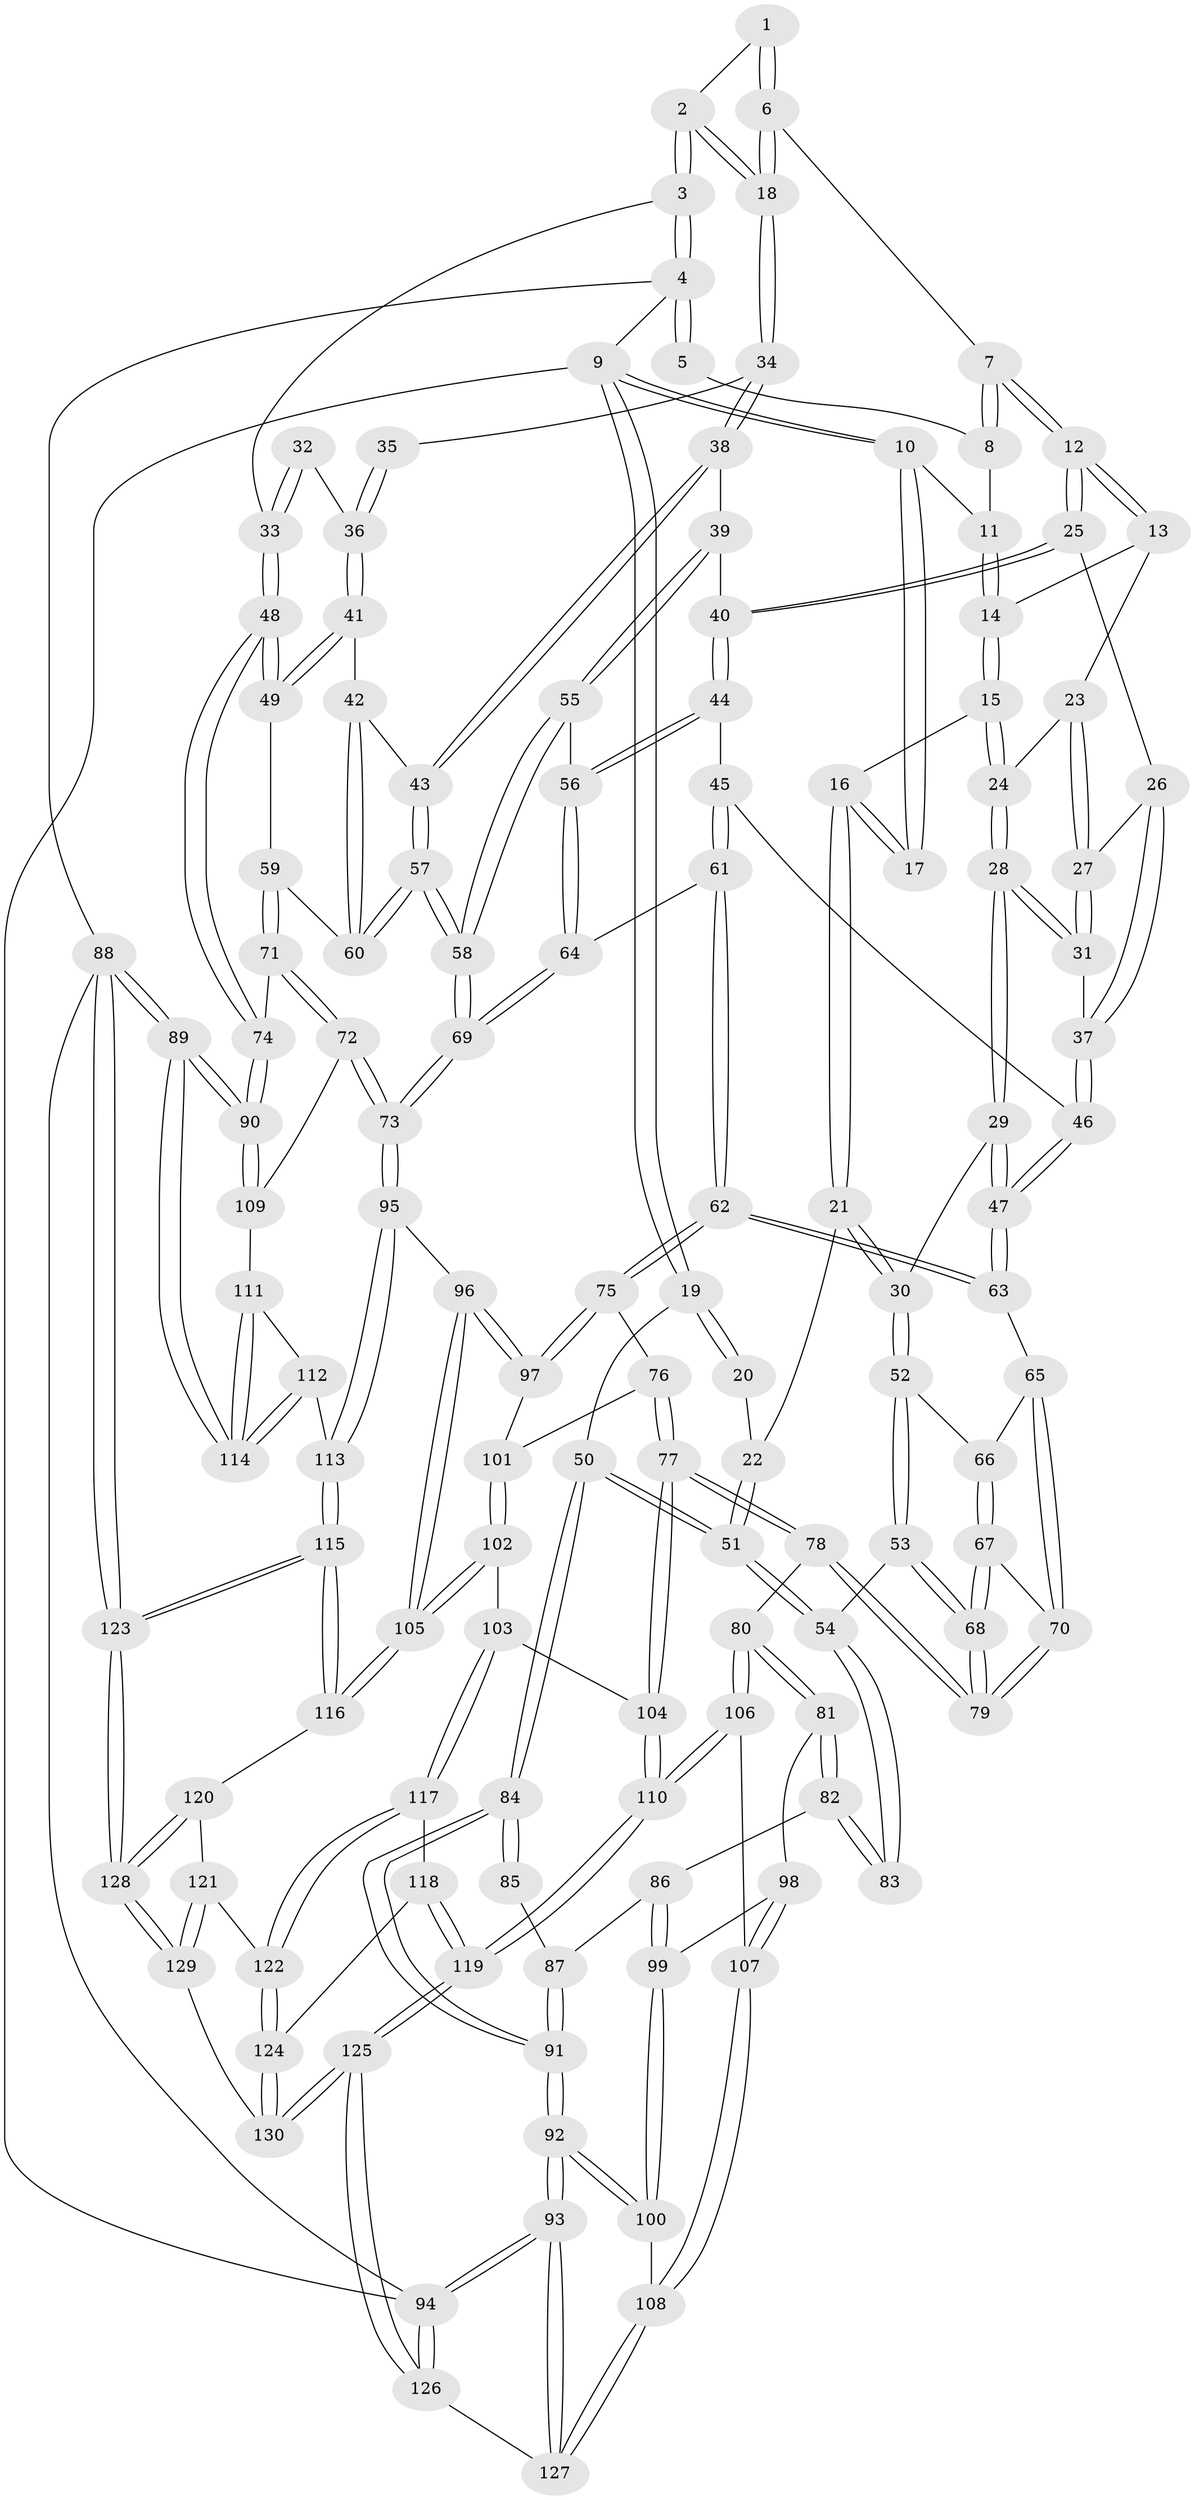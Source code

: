 // Generated by graph-tools (version 1.1) at 2025/03/03/09/25 03:03:14]
// undirected, 130 vertices, 322 edges
graph export_dot {
graph [start="1"]
  node [color=gray90,style=filled];
  1 [pos="+0.7443689866252101+0"];
  2 [pos="+0.8031324834482569+0.07017954160662788"];
  3 [pos="+1+0"];
  4 [pos="+1+0"];
  5 [pos="+0.7244732851906762+0"];
  6 [pos="+0.6614837433045507+0.1630556595765167"];
  7 [pos="+0.6595929371544835+0.16331015113807779"];
  8 [pos="+0.5037338913625312+0"];
  9 [pos="+0+0"];
  10 [pos="+0.27064769319936866+0"];
  11 [pos="+0.47850824226783456+0"];
  12 [pos="+0.6569101338445961+0.1653032511462634"];
  13 [pos="+0.5832916125329071+0.15547842290553598"];
  14 [pos="+0.4753811369851543+0.12082131677084419"];
  15 [pos="+0.4167024314172443+0.17329940456247095"];
  16 [pos="+0.2984175582215335+0.11216148441787278"];
  17 [pos="+0.2877165675871978+0.08375400442363874"];
  18 [pos="+0.784484229273442+0.17252526440250196"];
  19 [pos="+0+0"];
  20 [pos="+0.19175875821428076+0.11885983324464651"];
  21 [pos="+0.226701672932971+0.26165170003410154"];
  22 [pos="+0.11466010234654236+0.25398594240211503"];
  23 [pos="+0.5065285415415832+0.22265391840855014"];
  24 [pos="+0.41692867042144627+0.17556568815439139"];
  25 [pos="+0.6195415679615096+0.25849108339791754"];
  26 [pos="+0.5522804135388841+0.25812685803770247"];
  27 [pos="+0.5178339922631925+0.24777883480017332"];
  28 [pos="+0.40329170304226863+0.2711246732507831"];
  29 [pos="+0.38196386165736207+0.29185560968617685"];
  30 [pos="+0.2884666454563111+0.3229086145875264"];
  31 [pos="+0.4566511613084227+0.2882200145987534"];
  32 [pos="+1+0.10970505430234133"];
  33 [pos="+1+0"];
  34 [pos="+0.7935524577561697+0.17957061182842418"];
  35 [pos="+0.8631715221425547+0.1769205743244985"];
  36 [pos="+0.9570605231377104+0.30092774876879985"];
  37 [pos="+0.48947328906815174+0.3158676909700183"];
  38 [pos="+0.7974853186894686+0.24453351747686325"];
  39 [pos="+0.698323436403957+0.34675571991493404"];
  40 [pos="+0.619910269848012+0.2974947593961"];
  41 [pos="+0.9655698832798885+0.32251340154474173"];
  42 [pos="+0.9330613142836396+0.34472737672012643"];
  43 [pos="+0.8333031370178126+0.3403033766615598"];
  44 [pos="+0.5857234962404396+0.34728820409614963"];
  45 [pos="+0.5237887772052688+0.36145418540877694"];
  46 [pos="+0.5203350705550491+0.36042834653798395"];
  47 [pos="+0.43886755402159966+0.4015710000111244"];
  48 [pos="+1+0.3321747103645219"];
  49 [pos="+1+0.33052337759692535"];
  50 [pos="+0+0.26747699479052234"];
  51 [pos="+0+0.2756221416459201"];
  52 [pos="+0.28398471501940115+0.3710447733303203"];
  53 [pos="+0.22081371931400273+0.4527322727555861"];
  54 [pos="+0.19401948089615365+0.4606318969394077"];
  55 [pos="+0.7344022648925088+0.4226925478847548"];
  56 [pos="+0.6063064829241686+0.3984386805408361"];
  57 [pos="+0.7869214742125503+0.4295782073886999"];
  58 [pos="+0.7627145187198565+0.4532503001381354"];
  59 [pos="+0.9455014042078845+0.463087365402651"];
  60 [pos="+0.9294659944014557+0.43783537643044573"];
  61 [pos="+0.5292776110742156+0.5249394811700905"];
  62 [pos="+0.5135988953194635+0.5335073178591827"];
  63 [pos="+0.42163953955104905+0.4511917946484748"];
  64 [pos="+0.5869587538754605+0.5134636423498613"];
  65 [pos="+0.390631448962583+0.4544522557227501"];
  66 [pos="+0.3704528214725065+0.4420154287193339"];
  67 [pos="+0.2745078343005308+0.5030427841691135"];
  68 [pos="+0.27267398885618604+0.5038000211879637"];
  69 [pos="+0.7480515455138422+0.5563699565644449"];
  70 [pos="+0.37687873536353894+0.4777450342000198"];
  71 [pos="+0.9809177381613826+0.542731718680479"];
  72 [pos="+0.792237957194488+0.62705599323442"];
  73 [pos="+0.7837218845398795+0.6264325870973719"];
  74 [pos="+1+0.5589076900425773"];
  75 [pos="+0.48551369369759595+0.5976627044820704"];
  76 [pos="+0.4477987870164319+0.6352755130889065"];
  77 [pos="+0.3801985341485953+0.6646521374322658"];
  78 [pos="+0.33416402497577885+0.6545244956068671"];
  79 [pos="+0.3281722083556498+0.6103897045763382"];
  80 [pos="+0.31765007449566884+0.6612359807134535"];
  81 [pos="+0.25554441277288154+0.6522910085546062"];
  82 [pos="+0.1846006984010603+0.5893172524416602"];
  83 [pos="+0.1841435335475438+0.48415994457502975"];
  84 [pos="+0+0.4881391218616996"];
  85 [pos="+0.15852041079719045+0.49760013670679953"];
  86 [pos="+0.13086999673025937+0.5986443296373337"];
  87 [pos="+0.04122818146831628+0.5728661244602121"];
  88 [pos="+1+1"];
  89 [pos="+1+1"];
  90 [pos="+1+0.8173482995805997"];
  91 [pos="+0+0.5766179012953486"];
  92 [pos="+0+0.7507687887427945"];
  93 [pos="+0+1"];
  94 [pos="+0+1"];
  95 [pos="+0.7528605694327861+0.6694534837613039"];
  96 [pos="+0.7130987579560696+0.6976411421948955"];
  97 [pos="+0.6467078895288015+0.6857388236572691"];
  98 [pos="+0.13869729896997937+0.7199627003986526"];
  99 [pos="+0.12073085015909915+0.7177271091835788"];
  100 [pos="+0+0.7540858656232075"];
  101 [pos="+0.5328340073596215+0.7212629832359542"];
  102 [pos="+0.5413718837156258+0.8075398988625998"];
  103 [pos="+0.45076900054248004+0.8283143345831875"];
  104 [pos="+0.4329691279024196+0.8184308706184853"];
  105 [pos="+0.6369581857416403+0.8388912398912618"];
  106 [pos="+0.241822944062593+0.8541985170795128"];
  107 [pos="+0.22146601283713876+0.8576335093491927"];
  108 [pos="+0.19995583786531312+0.8719124606025377"];
  109 [pos="+0.8763119973116001+0.6999455929870387"];
  110 [pos="+0.3082165194599509+0.8917968288842133"];
  111 [pos="+0.8957268072330022+0.7800993995644555"];
  112 [pos="+0.8482592251690753+0.867286327646971"];
  113 [pos="+0.8240139262750267+0.8650195159885703"];
  114 [pos="+1+1"];
  115 [pos="+0.718667024298773+0.9576080497253763"];
  116 [pos="+0.6419163990322924+0.8626412612854719"];
  117 [pos="+0.4536485217637631+0.8416807280964917"];
  118 [pos="+0.441846406870629+0.9240235003981003"];
  119 [pos="+0.34630943021110916+0.9998128942261433"];
  120 [pos="+0.5443666650548757+0.9370407615737318"];
  121 [pos="+0.5366199715004595+0.9388568746651772"];
  122 [pos="+0.5353214385592914+0.9388945654337087"];
  123 [pos="+0.7567725910593335+1"];
  124 [pos="+0.493637392117825+0.9659291264341774"];
  125 [pos="+0.3487392873791479+1"];
  126 [pos="+0.27448919396096244+1"];
  127 [pos="+0.1808276679646681+0.9050176631625165"];
  128 [pos="+0.7501704413211793+1"];
  129 [pos="+0.5627926555654438+1"];
  130 [pos="+0.3890934578478813+1"];
  1 -- 2;
  1 -- 6;
  1 -- 6;
  2 -- 3;
  2 -- 3;
  2 -- 18;
  2 -- 18;
  3 -- 4;
  3 -- 4;
  3 -- 33;
  4 -- 5;
  4 -- 5;
  4 -- 9;
  4 -- 88;
  5 -- 8;
  6 -- 7;
  6 -- 18;
  6 -- 18;
  7 -- 8;
  7 -- 8;
  7 -- 12;
  7 -- 12;
  8 -- 11;
  9 -- 10;
  9 -- 10;
  9 -- 19;
  9 -- 19;
  9 -- 94;
  10 -- 11;
  10 -- 17;
  10 -- 17;
  11 -- 14;
  11 -- 14;
  12 -- 13;
  12 -- 13;
  12 -- 25;
  12 -- 25;
  13 -- 14;
  13 -- 23;
  14 -- 15;
  14 -- 15;
  15 -- 16;
  15 -- 24;
  15 -- 24;
  16 -- 17;
  16 -- 17;
  16 -- 21;
  16 -- 21;
  18 -- 34;
  18 -- 34;
  19 -- 20;
  19 -- 20;
  19 -- 50;
  20 -- 22;
  21 -- 22;
  21 -- 30;
  21 -- 30;
  22 -- 51;
  22 -- 51;
  23 -- 24;
  23 -- 27;
  23 -- 27;
  24 -- 28;
  24 -- 28;
  25 -- 26;
  25 -- 40;
  25 -- 40;
  26 -- 27;
  26 -- 37;
  26 -- 37;
  27 -- 31;
  27 -- 31;
  28 -- 29;
  28 -- 29;
  28 -- 31;
  28 -- 31;
  29 -- 30;
  29 -- 47;
  29 -- 47;
  30 -- 52;
  30 -- 52;
  31 -- 37;
  32 -- 33;
  32 -- 33;
  32 -- 36;
  33 -- 48;
  33 -- 48;
  34 -- 35;
  34 -- 38;
  34 -- 38;
  35 -- 36;
  35 -- 36;
  36 -- 41;
  36 -- 41;
  37 -- 46;
  37 -- 46;
  38 -- 39;
  38 -- 43;
  38 -- 43;
  39 -- 40;
  39 -- 55;
  39 -- 55;
  40 -- 44;
  40 -- 44;
  41 -- 42;
  41 -- 49;
  41 -- 49;
  42 -- 43;
  42 -- 60;
  42 -- 60;
  43 -- 57;
  43 -- 57;
  44 -- 45;
  44 -- 56;
  44 -- 56;
  45 -- 46;
  45 -- 61;
  45 -- 61;
  46 -- 47;
  46 -- 47;
  47 -- 63;
  47 -- 63;
  48 -- 49;
  48 -- 49;
  48 -- 74;
  48 -- 74;
  49 -- 59;
  50 -- 51;
  50 -- 51;
  50 -- 84;
  50 -- 84;
  51 -- 54;
  51 -- 54;
  52 -- 53;
  52 -- 53;
  52 -- 66;
  53 -- 54;
  53 -- 68;
  53 -- 68;
  54 -- 83;
  54 -- 83;
  55 -- 56;
  55 -- 58;
  55 -- 58;
  56 -- 64;
  56 -- 64;
  57 -- 58;
  57 -- 58;
  57 -- 60;
  57 -- 60;
  58 -- 69;
  58 -- 69;
  59 -- 60;
  59 -- 71;
  59 -- 71;
  61 -- 62;
  61 -- 62;
  61 -- 64;
  62 -- 63;
  62 -- 63;
  62 -- 75;
  62 -- 75;
  63 -- 65;
  64 -- 69;
  64 -- 69;
  65 -- 66;
  65 -- 70;
  65 -- 70;
  66 -- 67;
  66 -- 67;
  67 -- 68;
  67 -- 68;
  67 -- 70;
  68 -- 79;
  68 -- 79;
  69 -- 73;
  69 -- 73;
  70 -- 79;
  70 -- 79;
  71 -- 72;
  71 -- 72;
  71 -- 74;
  72 -- 73;
  72 -- 73;
  72 -- 109;
  73 -- 95;
  73 -- 95;
  74 -- 90;
  74 -- 90;
  75 -- 76;
  75 -- 97;
  75 -- 97;
  76 -- 77;
  76 -- 77;
  76 -- 101;
  77 -- 78;
  77 -- 78;
  77 -- 104;
  77 -- 104;
  78 -- 79;
  78 -- 79;
  78 -- 80;
  80 -- 81;
  80 -- 81;
  80 -- 106;
  80 -- 106;
  81 -- 82;
  81 -- 82;
  81 -- 98;
  82 -- 83;
  82 -- 83;
  82 -- 86;
  84 -- 85;
  84 -- 85;
  84 -- 91;
  84 -- 91;
  85 -- 87;
  86 -- 87;
  86 -- 99;
  86 -- 99;
  87 -- 91;
  87 -- 91;
  88 -- 89;
  88 -- 89;
  88 -- 123;
  88 -- 123;
  88 -- 94;
  89 -- 90;
  89 -- 90;
  89 -- 114;
  89 -- 114;
  90 -- 109;
  90 -- 109;
  91 -- 92;
  91 -- 92;
  92 -- 93;
  92 -- 93;
  92 -- 100;
  92 -- 100;
  93 -- 94;
  93 -- 94;
  93 -- 127;
  93 -- 127;
  94 -- 126;
  94 -- 126;
  95 -- 96;
  95 -- 113;
  95 -- 113;
  96 -- 97;
  96 -- 97;
  96 -- 105;
  96 -- 105;
  97 -- 101;
  98 -- 99;
  98 -- 107;
  98 -- 107;
  99 -- 100;
  99 -- 100;
  100 -- 108;
  101 -- 102;
  101 -- 102;
  102 -- 103;
  102 -- 105;
  102 -- 105;
  103 -- 104;
  103 -- 117;
  103 -- 117;
  104 -- 110;
  104 -- 110;
  105 -- 116;
  105 -- 116;
  106 -- 107;
  106 -- 110;
  106 -- 110;
  107 -- 108;
  107 -- 108;
  108 -- 127;
  108 -- 127;
  109 -- 111;
  110 -- 119;
  110 -- 119;
  111 -- 112;
  111 -- 114;
  111 -- 114;
  112 -- 113;
  112 -- 114;
  112 -- 114;
  113 -- 115;
  113 -- 115;
  115 -- 116;
  115 -- 116;
  115 -- 123;
  115 -- 123;
  116 -- 120;
  117 -- 118;
  117 -- 122;
  117 -- 122;
  118 -- 119;
  118 -- 119;
  118 -- 124;
  119 -- 125;
  119 -- 125;
  120 -- 121;
  120 -- 128;
  120 -- 128;
  121 -- 122;
  121 -- 129;
  121 -- 129;
  122 -- 124;
  122 -- 124;
  123 -- 128;
  123 -- 128;
  124 -- 130;
  124 -- 130;
  125 -- 126;
  125 -- 126;
  125 -- 130;
  125 -- 130;
  126 -- 127;
  128 -- 129;
  128 -- 129;
  129 -- 130;
}

